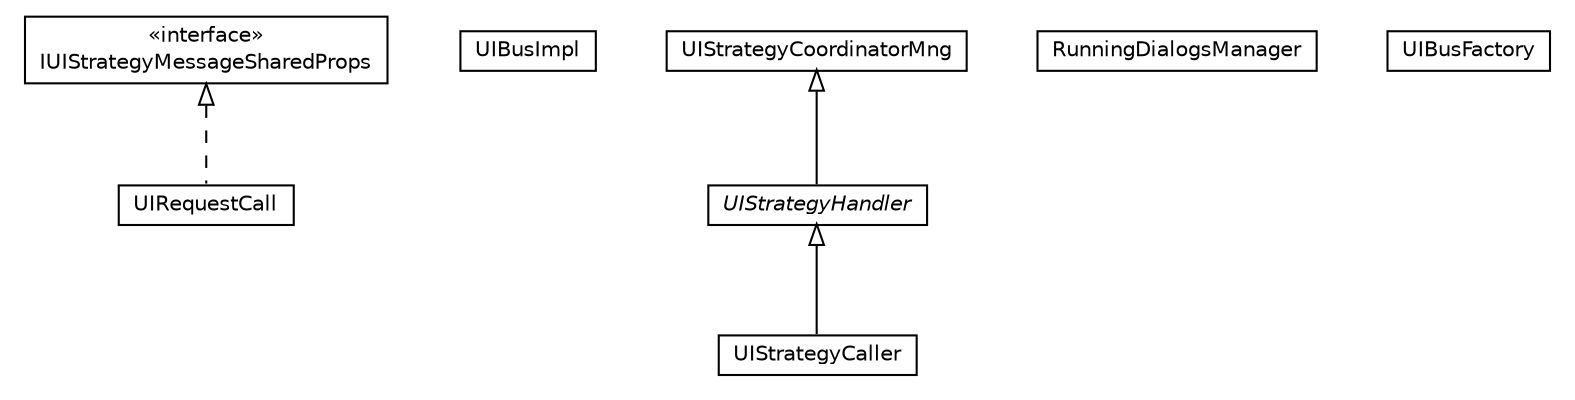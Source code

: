 #!/usr/local/bin/dot
#
# Class diagram 
# Generated by UMLGraph version R5_6-24-gf6e263 (http://www.umlgraph.org/)
#

digraph G {
	edge [fontname="Helvetica",fontsize=10,labelfontname="Helvetica",labelfontsize=10];
	node [fontname="Helvetica",fontsize=10,shape=plaintext];
	nodesep=0.25;
	ranksep=0.5;
	// org.universAAL.middleware.ui.impl.IUIStrategyMessageSharedProps
	c213193 [label=<<table title="org.universAAL.middleware.ui.impl.IUIStrategyMessageSharedProps" border="0" cellborder="1" cellspacing="0" cellpadding="2" port="p" href="./IUIStrategyMessageSharedProps.html">
		<tr><td><table border="0" cellspacing="0" cellpadding="1">
<tr><td align="center" balign="center"> &#171;interface&#187; </td></tr>
<tr><td align="center" balign="center"> IUIStrategyMessageSharedProps </td></tr>
		</table></td></tr>
		</table>>, URL="./IUIStrategyMessageSharedProps.html", fontname="Helvetica", fontcolor="black", fontsize=10.0];
	// org.universAAL.middleware.ui.impl.UIBusImpl
	c213194 [label=<<table title="org.universAAL.middleware.ui.impl.UIBusImpl" border="0" cellborder="1" cellspacing="0" cellpadding="2" port="p" href="./UIBusImpl.html">
		<tr><td><table border="0" cellspacing="0" cellpadding="1">
<tr><td align="center" balign="center"> UIBusImpl </td></tr>
		</table></td></tr>
		</table>>, URL="./UIBusImpl.html", fontname="Helvetica", fontcolor="black", fontsize=10.0];
	// org.universAAL.middleware.ui.impl.UIStrategyCaller
	c213195 [label=<<table title="org.universAAL.middleware.ui.impl.UIStrategyCaller" border="0" cellborder="1" cellspacing="0" cellpadding="2" port="p" href="./UIStrategyCaller.html">
		<tr><td><table border="0" cellspacing="0" cellpadding="1">
<tr><td align="center" balign="center"> UIStrategyCaller </td></tr>
		</table></td></tr>
		</table>>, URL="./UIStrategyCaller.html", fontname="Helvetica", fontcolor="black", fontsize=10.0];
	// org.universAAL.middleware.ui.impl.UIStrategyCaller.UIRequestCall
	c213196 [label=<<table title="org.universAAL.middleware.ui.impl.UIStrategyCaller.UIRequestCall" border="0" cellborder="1" cellspacing="0" cellpadding="2" port="p" href="./UIStrategyCaller.UIRequestCall.html">
		<tr><td><table border="0" cellspacing="0" cellpadding="1">
<tr><td align="center" balign="center"> UIRequestCall </td></tr>
		</table></td></tr>
		</table>>, URL="./UIStrategyCaller.UIRequestCall.html", fontname="Helvetica", fontcolor="black", fontsize=10.0];
	// org.universAAL.middleware.ui.impl.UIStrategyHandler
	c213197 [label=<<table title="org.universAAL.middleware.ui.impl.UIStrategyHandler" border="0" cellborder="1" cellspacing="0" cellpadding="2" port="p" href="./UIStrategyHandler.html">
		<tr><td><table border="0" cellspacing="0" cellpadding="1">
<tr><td align="center" balign="center"><font face="Helvetica-Oblique"> UIStrategyHandler </font></td></tr>
		</table></td></tr>
		</table>>, URL="./UIStrategyHandler.html", fontname="Helvetica", fontcolor="black", fontsize=10.0];
	// org.universAAL.middleware.ui.impl.RunningDialogsManager
	c213198 [label=<<table title="org.universAAL.middleware.ui.impl.RunningDialogsManager" border="0" cellborder="1" cellspacing="0" cellpadding="2" port="p" href="./RunningDialogsManager.html">
		<tr><td><table border="0" cellspacing="0" cellpadding="1">
<tr><td align="center" balign="center"> RunningDialogsManager </td></tr>
		</table></td></tr>
		</table>>, URL="./RunningDialogsManager.html", fontname="Helvetica", fontcolor="black", fontsize=10.0];
	// org.universAAL.middleware.ui.impl.UIStrategyCoordinatorMng
	c213199 [label=<<table title="org.universAAL.middleware.ui.impl.UIStrategyCoordinatorMng" border="0" cellborder="1" cellspacing="0" cellpadding="2" port="p" href="./UIStrategyCoordinatorMng.html">
		<tr><td><table border="0" cellspacing="0" cellpadding="1">
<tr><td align="center" balign="center"> UIStrategyCoordinatorMng </td></tr>
		</table></td></tr>
		</table>>, URL="./UIStrategyCoordinatorMng.html", fontname="Helvetica", fontcolor="black", fontsize=10.0];
	// org.universAAL.middleware.ui.impl.UIBusFactory
	c213200 [label=<<table title="org.universAAL.middleware.ui.impl.UIBusFactory" border="0" cellborder="1" cellspacing="0" cellpadding="2" port="p" href="./UIBusFactory.html">
		<tr><td><table border="0" cellspacing="0" cellpadding="1">
<tr><td align="center" balign="center"> UIBusFactory </td></tr>
		</table></td></tr>
		</table>>, URL="./UIBusFactory.html", fontname="Helvetica", fontcolor="black", fontsize=10.0];
	//org.universAAL.middleware.ui.impl.UIStrategyCaller extends org.universAAL.middleware.ui.impl.UIStrategyHandler
	c213197:p -> c213195:p [dir=back,arrowtail=empty];
	//org.universAAL.middleware.ui.impl.UIStrategyCaller.UIRequestCall implements org.universAAL.middleware.ui.impl.IUIStrategyMessageSharedProps
	c213193:p -> c213196:p [dir=back,arrowtail=empty,style=dashed];
	//org.universAAL.middleware.ui.impl.UIStrategyHandler extends org.universAAL.middleware.ui.impl.UIStrategyCoordinatorMng
	c213199:p -> c213197:p [dir=back,arrowtail=empty];
}


